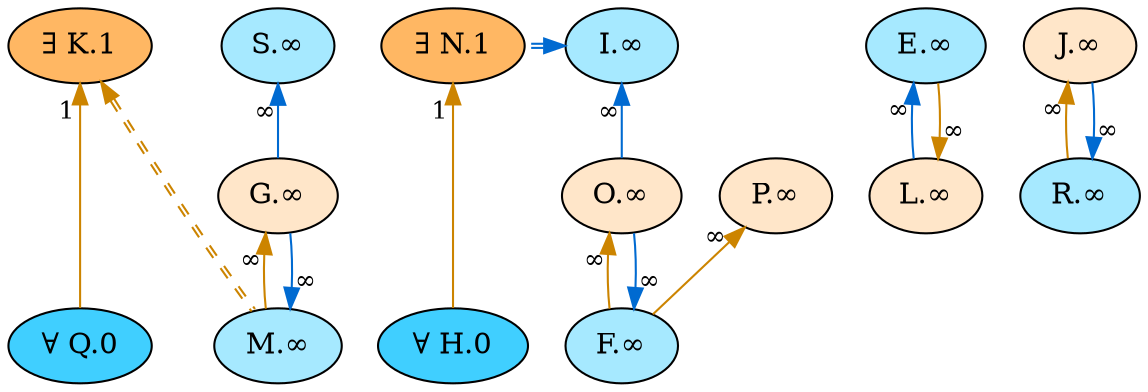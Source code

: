 digraph {
    // Node defaults can be set here if needed
    "Q" [style="filled" fillcolor="#40cfff" label="∀ Q.0" fontsize=14]
    "H" [style="filled" fillcolor="#40cfff" label="∀ H.0" fontsize=14]
    "N" [style="filled" fillcolor="#ffb763" label="∃ N.1" fontsize=14]
    "K" [style="filled" fillcolor="#ffb763" label="∃ K.1" fontsize=14]
    "E" [style="filled" fillcolor="#a6e9ff" label="E.∞" fontsize=14]
    "L" [style="filled" fillcolor="#ffe6c9" label="L.∞" fontsize=14]
    "O" [style="filled" fillcolor="#ffe6c9" label="O.∞" fontsize=14]
    "F" [style="filled" fillcolor="#a6e9ff" label="F.∞" fontsize=14]
    "J" [style="filled" fillcolor="#ffe6c9" label="J.∞" fontsize=14]
    "R" [style="filled" fillcolor="#a6e9ff" label="R.∞" fontsize=14]
    "G" [style="filled" fillcolor="#ffe6c9" label="G.∞" fontsize=14]
    "M" [style="filled" fillcolor="#a6e9ff" label="M.∞" fontsize=14]
    "I" [style="filled" fillcolor="#a6e9ff" label="I.∞" fontsize=14]
    "P" [style="filled" fillcolor="#ffe6c9" label="P.∞" fontsize=14]
    "S" [style="filled" fillcolor="#a6e9ff" label="S.∞" fontsize=14]
    edge[labeldistance=1.5 fontsize=12]
    "E" -> "L" [color="#006ad1" style="solid" dir="back" taillabel="∞" ]
    "L" -> "E" [color="#cc8400" style="solid" dir="back" taillabel="∞" ]
    "O" -> "F" [color="#cc8400" style="solid" dir="back" taillabel="∞" ]
    "F" -> "O" [color="#006ad1" style="solid" dir="back" taillabel="∞" ]
    "J" -> "R" [color="#cc8400" style="solid" dir="back" taillabel="∞" ]
    "R" -> "J" [color="#006ad1" style="solid" dir="back" taillabel="∞" ]
    "G" -> "M" [color="#cc8400" style="solid" dir="back" taillabel="∞" ]
    "M" -> "G" [color="#006ad1" style="solid" dir="back" taillabel="∞" ]
    "K" -> "Q" [color="#cc8400" style="solid" dir="back" taillabel="1" ]
    "N" -> "H" [color="#cc8400" style="solid" dir="back" taillabel="1" ]
    "I" -> "N" [color="#006ad1:#006ad1" style="dashed" dir="back" taillabel="" constraint=false]
    "I" -> "O" [color="#006ad1" style="solid" dir="back" taillabel="∞" ]
    "P" -> "F" [color="#cc8400" style="solid" dir="back" taillabel="∞" ]
    "K" -> "M" [color="#cc8400:#cc8400" style="dashed" dir="back" taillabel="" constraint=false]
    "S" -> "G" [color="#006ad1" style="solid" dir="back" taillabel="∞" ]
    {rank = max "Q" "H"}
    {rank = min "N" "K"}
}